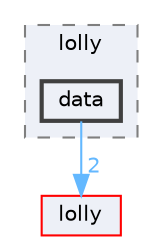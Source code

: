 digraph "data"
{
 // LATEX_PDF_SIZE
  bgcolor="transparent";
  edge [fontname=Helvetica,fontsize=10,labelfontname=Helvetica,labelfontsize=10];
  node [fontname=Helvetica,fontsize=10,shape=box,height=0.2,width=0.4];
  compound=true
  subgraph clusterdir_0dee124f639ebcba07c1f7e8473551cb {
    graph [ bgcolor="#edf0f7", pencolor="grey50", label="lolly", fontname=Helvetica,fontsize=10 style="filled,dashed", URL="dir_0dee124f639ebcba07c1f7e8473551cb.html",tooltip=""]
  dir_a52f908dd66758024f5e37bd64361cc4 [label="data", fillcolor="#edf0f7", color="grey25", style="filled,bold", URL="dir_a52f908dd66758024f5e37bd64361cc4.html",tooltip=""];
  }
  dir_4e4e38b7a3cbd015b31043c806009c51 [label="lolly", fillcolor="#edf0f7", color="red", style="filled", URL="dir_4e4e38b7a3cbd015b31043c806009c51.html",tooltip=""];
  dir_a52f908dd66758024f5e37bd64361cc4->dir_4e4e38b7a3cbd015b31043c806009c51 [headlabel="2", labeldistance=1.5 headhref="dir_000010_000034.html" href="dir_000010_000034.html" color="steelblue1" fontcolor="steelblue1"];
}
